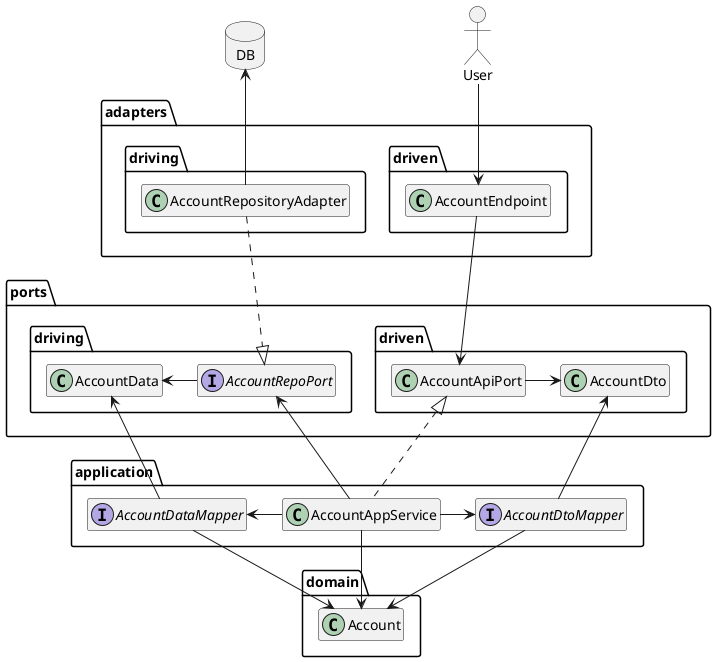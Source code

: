 @startuml

top to bottom direction
allowmixing
hide empty members

actor User
database DB

package adapters {
    package driven {
        class AccountEndpoint
    }

    package driving {
        class AccountRepositoryAdapter
    }
}


package ports {
    package driven {
        class AccountApiPort
        class AccountDto
        AccountApiPort -r-> AccountDto

    }

    package driving {
        class AccountData
        interface AccountRepoPort
        AccountRepoPort -l-> AccountData

    }
}
package application {
    class AccountAppService
    interface AccountDataMapper
    interface AccountDtoMapper
}
package domain {
    class Account
}

User -d-> AccountEndpoint
AccountRepositoryAdapter -u-> DB


AccountEndpoint --> AccountApiPort
AccountRepositoryAdapter .d.|> AccountRepoPort
AccountAppService .u.|> AccountApiPort
AccountAppService -r-> AccountDtoMapper

AccountAppService -l-> AccountDataMapper
AccountAppService -u-> AccountRepoPort
AccountAppService -d-> Account
AccountDataMapper -d-> Account
AccountDataMapper -u-> AccountData
AccountDtoMapper -d-> Account
AccountDtoMapper -u-> AccountDto


@enduml